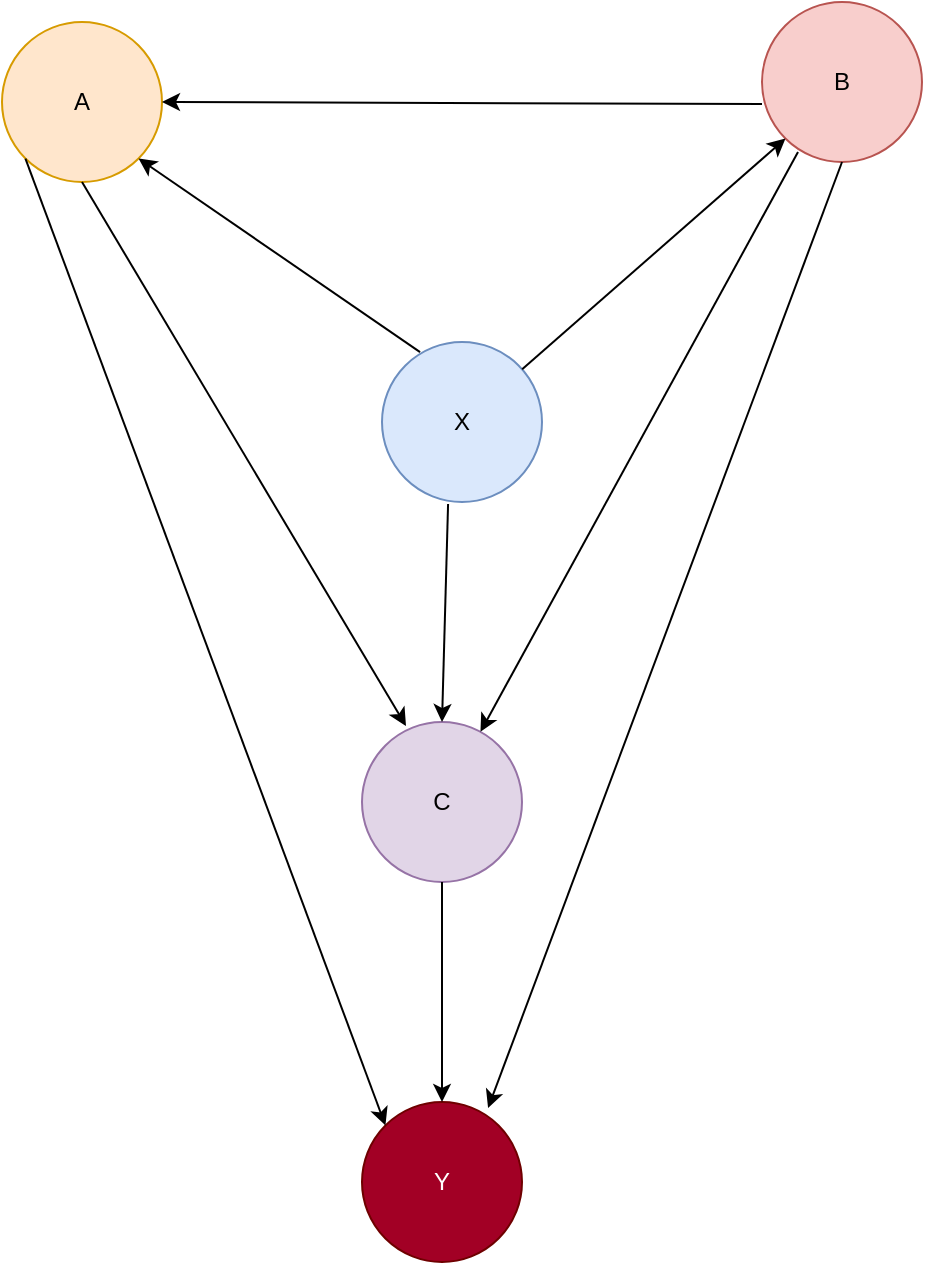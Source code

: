 <mxfile version="23.0.1" type="github">
  <diagram name="Page-1" id="zSz3GlXWULjQxVi4Z2S5">
    <mxGraphModel dx="954" dy="727" grid="1" gridSize="10" guides="1" tooltips="1" connect="1" arrows="1" fold="1" page="1" pageScale="1" pageWidth="827" pageHeight="1169" math="0" shadow="0">
      <root>
        <mxCell id="0" />
        <mxCell id="1" parent="0" />
        <mxCell id="HcvRv53u42x2jZ2nIpWK-1" value="X" style="ellipse;whiteSpace=wrap;html=1;aspect=fixed;fillColor=#dae8fc;strokeColor=#6c8ebf;" vertex="1" parent="1">
          <mxGeometry x="360" y="240" width="80" height="80" as="geometry" />
        </mxCell>
        <mxCell id="HcvRv53u42x2jZ2nIpWK-2" value="A" style="ellipse;whiteSpace=wrap;html=1;aspect=fixed;fillColor=#ffe6cc;strokeColor=#d79b00;" vertex="1" parent="1">
          <mxGeometry x="170" y="80" width="80" height="80" as="geometry" />
        </mxCell>
        <mxCell id="HcvRv53u42x2jZ2nIpWK-3" value="B" style="ellipse;whiteSpace=wrap;html=1;aspect=fixed;fillColor=#f8cecc;strokeColor=#b85450;" vertex="1" parent="1">
          <mxGeometry x="550" y="70" width="80" height="80" as="geometry" />
        </mxCell>
        <mxCell id="HcvRv53u42x2jZ2nIpWK-4" value="C" style="ellipse;whiteSpace=wrap;html=1;aspect=fixed;fillColor=#e1d5e7;strokeColor=#9673a6;" vertex="1" parent="1">
          <mxGeometry x="350" y="430" width="80" height="80" as="geometry" />
        </mxCell>
        <mxCell id="HcvRv53u42x2jZ2nIpWK-5" value="Y" style="ellipse;whiteSpace=wrap;html=1;aspect=fixed;strokeColor=#6F0000;fillColor=#a20025;fontColor=#ffffff;" vertex="1" parent="1">
          <mxGeometry x="350" y="620" width="80" height="80" as="geometry" />
        </mxCell>
        <mxCell id="HcvRv53u42x2jZ2nIpWK-10" value="" style="endArrow=classic;html=1;rounded=0;entryX=0;entryY=1;entryDx=0;entryDy=0;" edge="1" parent="1" source="HcvRv53u42x2jZ2nIpWK-1" target="HcvRv53u42x2jZ2nIpWK-3">
          <mxGeometry width="50" height="50" relative="1" as="geometry">
            <mxPoint x="390" y="400" as="sourcePoint" />
            <mxPoint x="530" y="170" as="targetPoint" />
          </mxGeometry>
        </mxCell>
        <mxCell id="HcvRv53u42x2jZ2nIpWK-12" value="" style="endArrow=classic;html=1;rounded=0;exitX=0.413;exitY=1.013;exitDx=0;exitDy=0;exitPerimeter=0;entryX=0.5;entryY=0;entryDx=0;entryDy=0;" edge="1" parent="1" source="HcvRv53u42x2jZ2nIpWK-1" target="HcvRv53u42x2jZ2nIpWK-4">
          <mxGeometry width="50" height="50" relative="1" as="geometry">
            <mxPoint x="390" y="400" as="sourcePoint" />
            <mxPoint x="440" y="350" as="targetPoint" />
          </mxGeometry>
        </mxCell>
        <mxCell id="HcvRv53u42x2jZ2nIpWK-13" value="" style="endArrow=classic;html=1;rounded=0;exitX=0.238;exitY=0.063;exitDx=0;exitDy=0;exitPerimeter=0;entryX=1;entryY=1;entryDx=0;entryDy=0;" edge="1" parent="1" source="HcvRv53u42x2jZ2nIpWK-1" target="HcvRv53u42x2jZ2nIpWK-2">
          <mxGeometry width="50" height="50" relative="1" as="geometry">
            <mxPoint x="340" y="230" as="sourcePoint" />
            <mxPoint x="240" y="170" as="targetPoint" />
          </mxGeometry>
        </mxCell>
        <mxCell id="HcvRv53u42x2jZ2nIpWK-16" value="" style="endArrow=classic;html=1;rounded=0;exitX=0;exitY=0.638;exitDx=0;exitDy=0;exitPerimeter=0;entryX=1;entryY=0.5;entryDx=0;entryDy=0;" edge="1" parent="1" source="HcvRv53u42x2jZ2nIpWK-3" target="HcvRv53u42x2jZ2nIpWK-2">
          <mxGeometry width="50" height="50" relative="1" as="geometry">
            <mxPoint x="410" y="170" as="sourcePoint" />
            <mxPoint x="460" y="120" as="targetPoint" />
          </mxGeometry>
        </mxCell>
        <mxCell id="HcvRv53u42x2jZ2nIpWK-17" value="" style="endArrow=classic;html=1;rounded=0;exitX=0.5;exitY=1;exitDx=0;exitDy=0;entryX=0.275;entryY=0.025;entryDx=0;entryDy=0;entryPerimeter=0;" edge="1" parent="1" source="HcvRv53u42x2jZ2nIpWK-2" target="HcvRv53u42x2jZ2nIpWK-4">
          <mxGeometry width="50" height="50" relative="1" as="geometry">
            <mxPoint x="390" y="400" as="sourcePoint" />
            <mxPoint x="440" y="350" as="targetPoint" />
          </mxGeometry>
        </mxCell>
        <mxCell id="HcvRv53u42x2jZ2nIpWK-18" value="" style="endArrow=classic;html=1;rounded=0;exitX=0;exitY=1;exitDx=0;exitDy=0;entryX=0;entryY=0;entryDx=0;entryDy=0;" edge="1" parent="1" source="HcvRv53u42x2jZ2nIpWK-2" target="HcvRv53u42x2jZ2nIpWK-5">
          <mxGeometry width="50" height="50" relative="1" as="geometry">
            <mxPoint x="390" y="400" as="sourcePoint" />
            <mxPoint x="440" y="350" as="targetPoint" />
          </mxGeometry>
        </mxCell>
        <mxCell id="HcvRv53u42x2jZ2nIpWK-19" value="" style="endArrow=classic;html=1;rounded=0;exitX=0.5;exitY=1;exitDx=0;exitDy=0;entryX=0.788;entryY=0.038;entryDx=0;entryDy=0;entryPerimeter=0;" edge="1" parent="1" source="HcvRv53u42x2jZ2nIpWK-3" target="HcvRv53u42x2jZ2nIpWK-5">
          <mxGeometry width="50" height="50" relative="1" as="geometry">
            <mxPoint x="390" y="400" as="sourcePoint" />
            <mxPoint x="440" y="350" as="targetPoint" />
          </mxGeometry>
        </mxCell>
        <mxCell id="HcvRv53u42x2jZ2nIpWK-20" value="" style="endArrow=classic;html=1;rounded=0;exitX=0.5;exitY=1;exitDx=0;exitDy=0;entryX=0.5;entryY=0;entryDx=0;entryDy=0;" edge="1" parent="1" source="HcvRv53u42x2jZ2nIpWK-4" target="HcvRv53u42x2jZ2nIpWK-5">
          <mxGeometry width="50" height="50" relative="1" as="geometry">
            <mxPoint x="390" y="400" as="sourcePoint" />
            <mxPoint x="440" y="350" as="targetPoint" />
          </mxGeometry>
        </mxCell>
        <mxCell id="HcvRv53u42x2jZ2nIpWK-22" value="" style="endArrow=classic;html=1;rounded=0;exitX=0.225;exitY=0.938;exitDx=0;exitDy=0;exitPerimeter=0;" edge="1" parent="1" source="HcvRv53u42x2jZ2nIpWK-3" target="HcvRv53u42x2jZ2nIpWK-4">
          <mxGeometry width="50" height="50" relative="1" as="geometry">
            <mxPoint x="390" y="400" as="sourcePoint" />
            <mxPoint x="440" y="350" as="targetPoint" />
          </mxGeometry>
        </mxCell>
      </root>
    </mxGraphModel>
  </diagram>
</mxfile>
